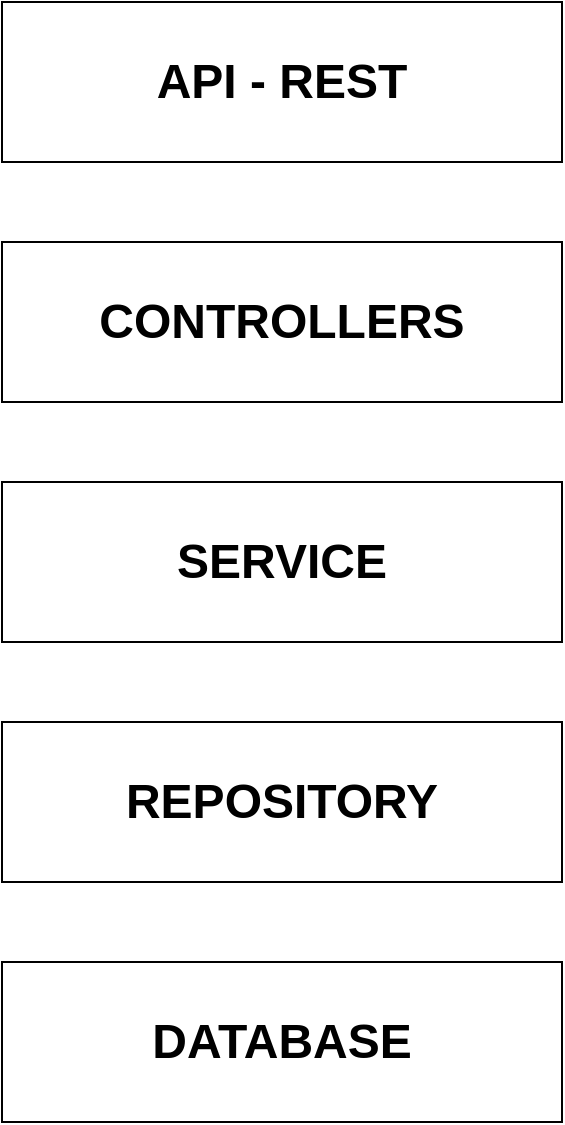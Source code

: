 <mxfile version="21.0.6" type="github"><diagram name="Página-1" id="Lwdg_upJvftOhq4kmK9L"><mxGraphModel dx="1434" dy="834" grid="1" gridSize="10" guides="1" tooltips="1" connect="1" arrows="1" fold="1" page="1" pageScale="1" pageWidth="827" pageHeight="1169" math="0" shadow="0"><root><mxCell id="0"/><mxCell id="1" parent="0"/><mxCell id="a7yx9ChBMZeZlX-JBnJz-1" value="&lt;b&gt;&lt;font style=&quot;font-size: 24px;&quot;&gt;API - REST&lt;/font&gt;&lt;/b&gt;" style="rounded=0;whiteSpace=wrap;html=1;" vertex="1" parent="1"><mxGeometry x="200" y="80" width="280" height="80" as="geometry"/></mxCell><mxCell id="a7yx9ChBMZeZlX-JBnJz-2" value="&lt;b&gt;&lt;font style=&quot;font-size: 24px;&quot;&gt;CONTROLLERS&lt;/font&gt;&lt;/b&gt;" style="rounded=0;whiteSpace=wrap;html=1;" vertex="1" parent="1"><mxGeometry x="200" y="200" width="280" height="80" as="geometry"/></mxCell><mxCell id="a7yx9ChBMZeZlX-JBnJz-3" value="&lt;b&gt;&lt;font style=&quot;font-size: 24px;&quot;&gt;SERVICE&lt;/font&gt;&lt;/b&gt;" style="rounded=0;whiteSpace=wrap;html=1;" vertex="1" parent="1"><mxGeometry x="200" y="320" width="280" height="80" as="geometry"/></mxCell><mxCell id="a7yx9ChBMZeZlX-JBnJz-4" value="&lt;span style=&quot;font-size: 24px;&quot;&gt;&lt;b&gt;REPOSITORY&lt;/b&gt;&lt;/span&gt;" style="rounded=0;whiteSpace=wrap;html=1;" vertex="1" parent="1"><mxGeometry x="200" y="440" width="280" height="80" as="geometry"/></mxCell><mxCell id="a7yx9ChBMZeZlX-JBnJz-5" value="&lt;span style=&quot;font-size: 24px;&quot;&gt;&lt;b&gt;DATABASE&lt;/b&gt;&lt;/span&gt;" style="rounded=0;whiteSpace=wrap;html=1;" vertex="1" parent="1"><mxGeometry x="200" y="560" width="280" height="80" as="geometry"/></mxCell></root></mxGraphModel></diagram></mxfile>